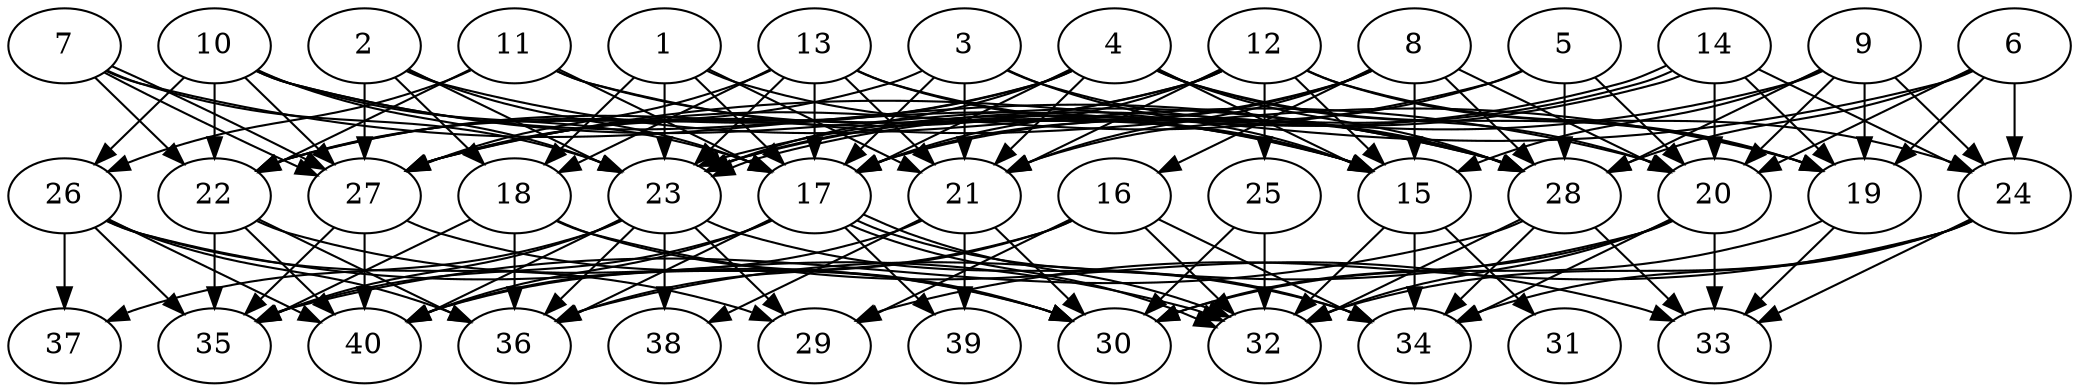 // DAG automatically generated by daggen at Thu Oct  3 14:06:50 2019
// ./daggen --dot -n 40 --ccr 0.3 --fat 0.7 --regular 0.9 --density 0.7 --mindata 5242880 --maxdata 52428800 
digraph G {
  1 [size="83793920", alpha="0.15", expect_size="25138176"] 
  1 -> 15 [size ="25138176"]
  1 -> 17 [size ="25138176"]
  1 -> 18 [size ="25138176"]
  1 -> 21 [size ="25138176"]
  1 -> 23 [size ="25138176"]
  2 [size="161621333", alpha="0.13", expect_size="48486400"] 
  2 -> 17 [size ="48486400"]
  2 -> 18 [size ="48486400"]
  2 -> 20 [size ="48486400"]
  2 -> 23 [size ="48486400"]
  2 -> 27 [size ="48486400"]
  3 [size="169789440", alpha="0.13", expect_size="50936832"] 
  3 -> 15 [size ="50936832"]
  3 -> 17 [size ="50936832"]
  3 -> 21 [size ="50936832"]
  3 -> 22 [size ="50936832"]
  3 -> 28 [size ="50936832"]
  4 [size="156880213", alpha="0.05", expect_size="47064064"] 
  4 -> 15 [size ="47064064"]
  4 -> 17 [size ="47064064"]
  4 -> 19 [size ="47064064"]
  4 -> 20 [size ="47064064"]
  4 -> 21 [size ="47064064"]
  4 -> 22 [size ="47064064"]
  4 -> 23 [size ="47064064"]
  4 -> 27 [size ="47064064"]
  4 -> 28 [size ="47064064"]
  5 [size="63505067", alpha="0.07", expect_size="19051520"] 
  5 -> 20 [size ="19051520"]
  5 -> 21 [size ="19051520"]
  5 -> 27 [size ="19051520"]
  5 -> 28 [size ="19051520"]
  6 [size="88019627", alpha="0.16", expect_size="26405888"] 
  6 -> 19 [size ="26405888"]
  6 -> 20 [size ="26405888"]
  6 -> 24 [size ="26405888"]
  6 -> 27 [size ="26405888"]
  6 -> 28 [size ="26405888"]
  7 [size="169055573", alpha="0.14", expect_size="50716672"] 
  7 -> 22 [size ="50716672"]
  7 -> 23 [size ="50716672"]
  7 -> 27 [size ="50716672"]
  7 -> 27 [size ="50716672"]
  7 -> 28 [size ="50716672"]
  8 [size="35020800", alpha="0.18", expect_size="10506240"] 
  8 -> 15 [size ="10506240"]
  8 -> 16 [size ="10506240"]
  8 -> 17 [size ="10506240"]
  8 -> 20 [size ="10506240"]
  8 -> 21 [size ="10506240"]
  8 -> 23 [size ="10506240"]
  8 -> 28 [size ="10506240"]
  9 [size="68331520", alpha="0.20", expect_size="20499456"] 
  9 -> 15 [size ="20499456"]
  9 -> 19 [size ="20499456"]
  9 -> 20 [size ="20499456"]
  9 -> 23 [size ="20499456"]
  9 -> 24 [size ="20499456"]
  9 -> 28 [size ="20499456"]
  10 [size="76782933", alpha="0.18", expect_size="23034880"] 
  10 -> 15 [size ="23034880"]
  10 -> 17 [size ="23034880"]
  10 -> 22 [size ="23034880"]
  10 -> 23 [size ="23034880"]
  10 -> 26 [size ="23034880"]
  10 -> 27 [size ="23034880"]
  10 -> 28 [size ="23034880"]
  11 [size="105120427", alpha="0.13", expect_size="31536128"] 
  11 -> 15 [size ="31536128"]
  11 -> 17 [size ="31536128"]
  11 -> 19 [size ="31536128"]
  11 -> 22 [size ="31536128"]
  11 -> 26 [size ="31536128"]
  12 [size="65297067", alpha="0.06", expect_size="19589120"] 
  12 -> 15 [size ="19589120"]
  12 -> 17 [size ="19589120"]
  12 -> 19 [size ="19589120"]
  12 -> 21 [size ="19589120"]
  12 -> 22 [size ="19589120"]
  12 -> 24 [size ="19589120"]
  12 -> 25 [size ="19589120"]
  12 -> 27 [size ="19589120"]
  13 [size="170059093", alpha="0.15", expect_size="51017728"] 
  13 -> 15 [size ="51017728"]
  13 -> 17 [size ="51017728"]
  13 -> 18 [size ="51017728"]
  13 -> 21 [size ="51017728"]
  13 -> 23 [size ="51017728"]
  13 -> 27 [size ="51017728"]
  13 -> 28 [size ="51017728"]
  14 [size="115466240", alpha="0.08", expect_size="34639872"] 
  14 -> 17 [size ="34639872"]
  14 -> 19 [size ="34639872"]
  14 -> 20 [size ="34639872"]
  14 -> 23 [size ="34639872"]
  14 -> 23 [size ="34639872"]
  14 -> 24 [size ="34639872"]
  15 [size="150995627", alpha="0.00", expect_size="45298688"] 
  15 -> 31 [size ="45298688"]
  15 -> 32 [size ="45298688"]
  15 -> 34 [size ="45298688"]
  16 [size="50312533", alpha="0.03", expect_size="15093760"] 
  16 -> 29 [size ="15093760"]
  16 -> 32 [size ="15093760"]
  16 -> 34 [size ="15093760"]
  16 -> 36 [size ="15093760"]
  16 -> 40 [size ="15093760"]
  17 [size="18288640", alpha="0.17", expect_size="5486592"] 
  17 -> 32 [size ="5486592"]
  17 -> 32 [size ="5486592"]
  17 -> 34 [size ="5486592"]
  17 -> 35 [size ="5486592"]
  17 -> 36 [size ="5486592"]
  17 -> 39 [size ="5486592"]
  17 -> 40 [size ="5486592"]
  18 [size="132078933", alpha="0.04", expect_size="39623680"] 
  18 -> 30 [size ="39623680"]
  18 -> 33 [size ="39623680"]
  18 -> 35 [size ="39623680"]
  18 -> 36 [size ="39623680"]
  19 [size="120012800", alpha="0.15", expect_size="36003840"] 
  19 -> 30 [size ="36003840"]
  19 -> 33 [size ="36003840"]
  20 [size="120002560", alpha="0.06", expect_size="36000768"] 
  20 -> 30 [size ="36000768"]
  20 -> 32 [size ="36000768"]
  20 -> 33 [size ="36000768"]
  20 -> 34 [size ="36000768"]
  20 -> 36 [size ="36000768"]
  21 [size="107735040", alpha="0.05", expect_size="32320512"] 
  21 -> 30 [size ="32320512"]
  21 -> 38 [size ="32320512"]
  21 -> 39 [size ="32320512"]
  21 -> 40 [size ="32320512"]
  22 [size="54988800", alpha="0.02", expect_size="16496640"] 
  22 -> 30 [size ="16496640"]
  22 -> 35 [size ="16496640"]
  22 -> 36 [size ="16496640"]
  22 -> 40 [size ="16496640"]
  23 [size="99539627", alpha="0.19", expect_size="29861888"] 
  23 -> 29 [size ="29861888"]
  23 -> 34 [size ="29861888"]
  23 -> 35 [size ="29861888"]
  23 -> 36 [size ="29861888"]
  23 -> 37 [size ="29861888"]
  23 -> 38 [size ="29861888"]
  23 -> 40 [size ="29861888"]
  24 [size="59753813", alpha="0.13", expect_size="17926144"] 
  24 -> 29 [size ="17926144"]
  24 -> 32 [size ="17926144"]
  24 -> 33 [size ="17926144"]
  24 -> 34 [size ="17926144"]
  25 [size="125583360", alpha="0.14", expect_size="37675008"] 
  25 -> 30 [size ="37675008"]
  25 -> 32 [size ="37675008"]
  26 [size="126989653", alpha="0.03", expect_size="38096896"] 
  26 -> 29 [size ="38096896"]
  26 -> 32 [size ="38096896"]
  26 -> 35 [size ="38096896"]
  26 -> 36 [size ="38096896"]
  26 -> 37 [size ="38096896"]
  26 -> 40 [size ="38096896"]
  27 [size="151077547", alpha="0.11", expect_size="45323264"] 
  27 -> 30 [size ="45323264"]
  27 -> 35 [size ="45323264"]
  27 -> 40 [size ="45323264"]
  28 [size="127610880", alpha="0.02", expect_size="38283264"] 
  28 -> 32 [size ="38283264"]
  28 -> 33 [size ="38283264"]
  28 -> 34 [size ="38283264"]
  28 -> 35 [size ="38283264"]
  29 [size="161122987", alpha="0.19", expect_size="48336896"] 
  30 [size="125651627", alpha="0.04", expect_size="37695488"] 
  31 [size="173011627", alpha="0.20", expect_size="51903488"] 
  32 [size="54947840", alpha="0.02", expect_size="16484352"] 
  33 [size="72895147", alpha="0.03", expect_size="21868544"] 
  34 [size="64590507", alpha="0.17", expect_size="19377152"] 
  35 [size="169448107", alpha="0.08", expect_size="50834432"] 
  36 [size="118917120", alpha="0.03", expect_size="35675136"] 
  37 [size="140840960", alpha="0.18", expect_size="42252288"] 
  38 [size="72219307", alpha="0.07", expect_size="21665792"] 
  39 [size="87893333", alpha="0.10", expect_size="26368000"] 
  40 [size="81428480", alpha="0.06", expect_size="24428544"] 
}
